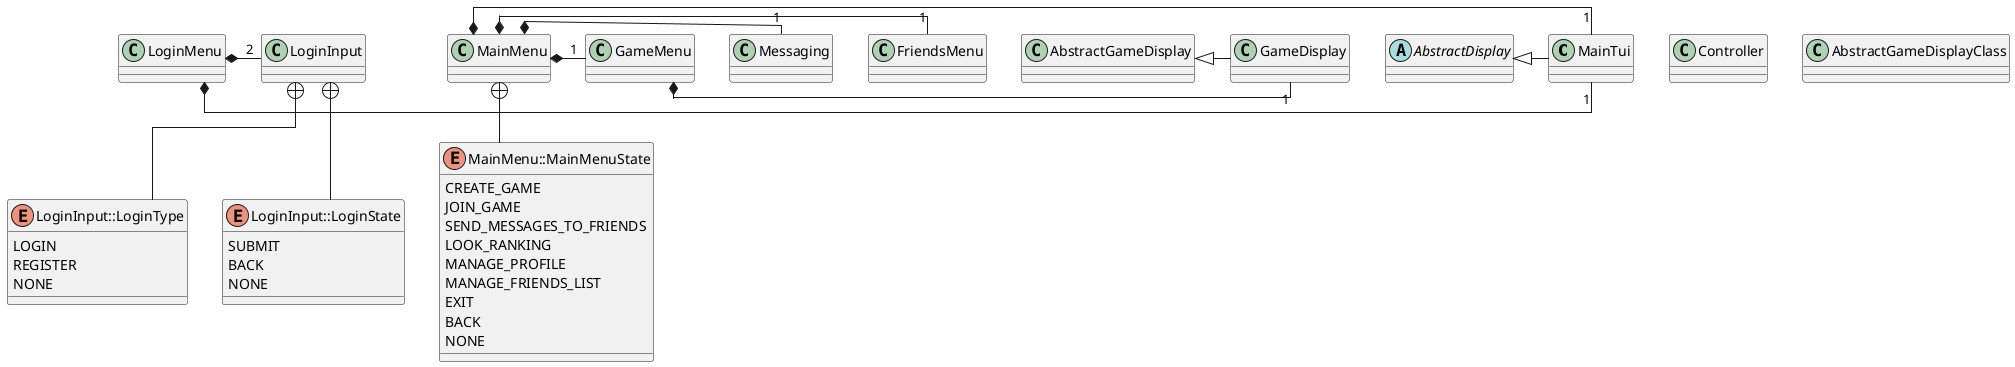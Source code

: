@startuml GraphismeStructureClass

skinparam linetype ortho

' !include AbstractGameDisplayClass.plantuml!0


class MainTui{}
class Controller {}

class MainMenu {}
class Messaging{}
class FriendsMenu{}
class GameMenu{}
class GameDisplay{}
class AbstractGameDisplayClass{}

class LoginMenu{}
class LoginInput{}

abstract class AbstractDisplay{}

enum LoginInput::LoginType {
    LOGIN 
    REGISTER
    NONE
}

enum LoginInput::LoginState {
    SUBMIT
    BACK
    NONE
}

enum MainMenu::MainMenuState {
    CREATE_GAME
    JOIN_GAME
    SEND_MESSAGES_TO_FRIENDS
    LOOK_RANKING
    MANAGE_PROFILE
    MANAGE_FRIENDS_LIST
    EXIT
    BACK
    NONE
}

LoginMenu *- "1" MainTui
LoginMenu *- "2" LoginInput

MainMenu *- "1" MainTui
MainMenu *- "1" FriendsMenu
MainMenu *- "1" Messaging
MainMenu *- "1" GameMenu

GameMenu *- "1" GameDisplay

AbstractGameDisplay <|- GameDisplay
AbstractDisplay <|- MainTui


MainMenu +-- MainMenu::MainMenuState
LoginInput +-- LoginInput::LoginState
LoginInput +-- LoginInput::LoginType
@enduml